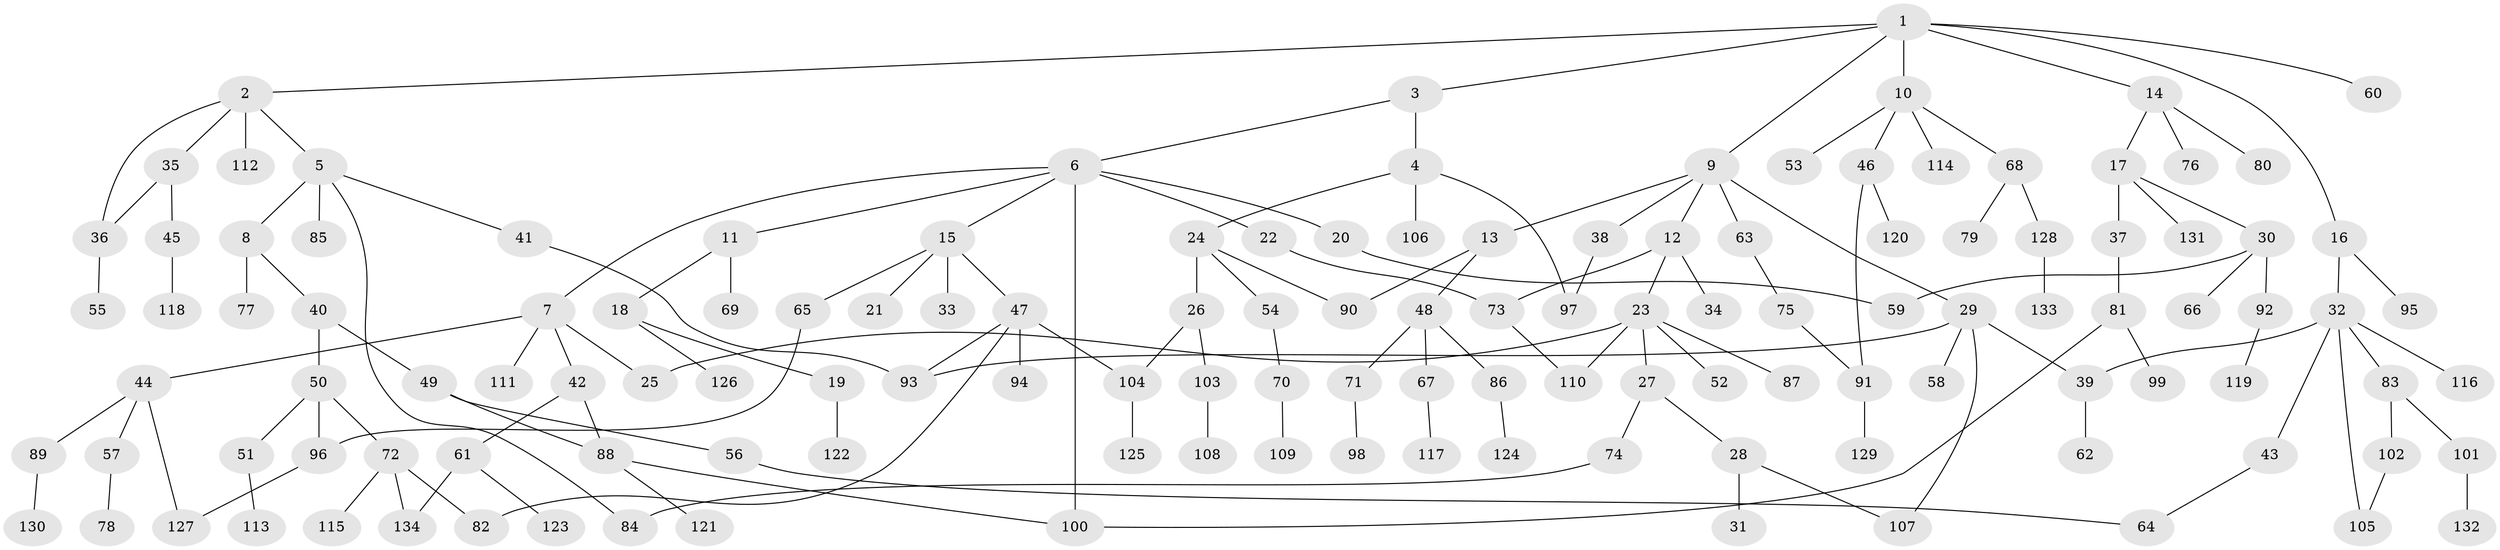 // coarse degree distribution, {7: 0.03225806451612903, 4: 0.13978494623655913, 3: 0.17204301075268819, 5: 0.03225806451612903, 6: 0.021505376344086023, 2: 0.25806451612903225, 1: 0.34408602150537637}
// Generated by graph-tools (version 1.1) at 2025/17/03/04/25 18:17:08]
// undirected, 134 vertices, 156 edges
graph export_dot {
graph [start="1"]
  node [color=gray90,style=filled];
  1;
  2;
  3;
  4;
  5;
  6;
  7;
  8;
  9;
  10;
  11;
  12;
  13;
  14;
  15;
  16;
  17;
  18;
  19;
  20;
  21;
  22;
  23;
  24;
  25;
  26;
  27;
  28;
  29;
  30;
  31;
  32;
  33;
  34;
  35;
  36;
  37;
  38;
  39;
  40;
  41;
  42;
  43;
  44;
  45;
  46;
  47;
  48;
  49;
  50;
  51;
  52;
  53;
  54;
  55;
  56;
  57;
  58;
  59;
  60;
  61;
  62;
  63;
  64;
  65;
  66;
  67;
  68;
  69;
  70;
  71;
  72;
  73;
  74;
  75;
  76;
  77;
  78;
  79;
  80;
  81;
  82;
  83;
  84;
  85;
  86;
  87;
  88;
  89;
  90;
  91;
  92;
  93;
  94;
  95;
  96;
  97;
  98;
  99;
  100;
  101;
  102;
  103;
  104;
  105;
  106;
  107;
  108;
  109;
  110;
  111;
  112;
  113;
  114;
  115;
  116;
  117;
  118;
  119;
  120;
  121;
  122;
  123;
  124;
  125;
  126;
  127;
  128;
  129;
  130;
  131;
  132;
  133;
  134;
  1 -- 2;
  1 -- 3;
  1 -- 9;
  1 -- 10;
  1 -- 14;
  1 -- 16;
  1 -- 60;
  2 -- 5;
  2 -- 35;
  2 -- 112;
  2 -- 36;
  3 -- 4;
  3 -- 6;
  4 -- 24;
  4 -- 97;
  4 -- 106;
  5 -- 8;
  5 -- 41;
  5 -- 85;
  5 -- 84;
  6 -- 7;
  6 -- 11;
  6 -- 15;
  6 -- 20;
  6 -- 22;
  6 -- 100;
  7 -- 25;
  7 -- 42;
  7 -- 44;
  7 -- 111;
  8 -- 40;
  8 -- 77;
  9 -- 12;
  9 -- 13;
  9 -- 29;
  9 -- 38;
  9 -- 63;
  10 -- 46;
  10 -- 53;
  10 -- 68;
  10 -- 114;
  11 -- 18;
  11 -- 69;
  12 -- 23;
  12 -- 34;
  12 -- 73;
  13 -- 48;
  13 -- 90;
  14 -- 17;
  14 -- 76;
  14 -- 80;
  15 -- 21;
  15 -- 33;
  15 -- 47;
  15 -- 65;
  16 -- 32;
  16 -- 95;
  17 -- 30;
  17 -- 37;
  17 -- 131;
  18 -- 19;
  18 -- 126;
  19 -- 122;
  20 -- 59;
  22 -- 73;
  23 -- 27;
  23 -- 52;
  23 -- 87;
  23 -- 110;
  23 -- 25;
  24 -- 26;
  24 -- 54;
  24 -- 90;
  26 -- 103;
  26 -- 104;
  27 -- 28;
  27 -- 74;
  28 -- 31;
  28 -- 107;
  29 -- 58;
  29 -- 107;
  29 -- 93;
  29 -- 39;
  30 -- 59;
  30 -- 66;
  30 -- 92;
  32 -- 39;
  32 -- 43;
  32 -- 83;
  32 -- 105;
  32 -- 116;
  35 -- 36;
  35 -- 45;
  36 -- 55;
  37 -- 81;
  38 -- 97;
  39 -- 62;
  40 -- 49;
  40 -- 50;
  41 -- 93;
  42 -- 61;
  42 -- 88;
  43 -- 64;
  44 -- 57;
  44 -- 89;
  44 -- 127;
  45 -- 118;
  46 -- 120;
  46 -- 91;
  47 -- 82;
  47 -- 94;
  47 -- 104;
  47 -- 93;
  48 -- 67;
  48 -- 71;
  48 -- 86;
  49 -- 56;
  49 -- 88;
  50 -- 51;
  50 -- 72;
  50 -- 96;
  51 -- 113;
  54 -- 70;
  56 -- 64;
  57 -- 78;
  61 -- 123;
  61 -- 134;
  63 -- 75;
  65 -- 96;
  67 -- 117;
  68 -- 79;
  68 -- 128;
  70 -- 109;
  71 -- 98;
  72 -- 115;
  72 -- 134;
  72 -- 82;
  73 -- 110;
  74 -- 84;
  75 -- 91;
  81 -- 99;
  81 -- 100;
  83 -- 101;
  83 -- 102;
  86 -- 124;
  88 -- 100;
  88 -- 121;
  89 -- 130;
  91 -- 129;
  92 -- 119;
  96 -- 127;
  101 -- 132;
  102 -- 105;
  103 -- 108;
  104 -- 125;
  128 -- 133;
}

